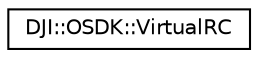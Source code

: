 digraph "Graphical Class Hierarchy"
{
 // INTERACTIVE_SVG=YES
 // LATEX_PDF_SIZE
  edge [fontname="Helvetica",fontsize="10",labelfontname="Helvetica",labelfontsize="10"];
  node [fontname="Helvetica",fontsize="10",shape=record];
  rankdir="LR";
  Node0 [label="DJI::OSDK::VirtualRC",height=0.2,width=0.4,color="black", fillcolor="white", style="filled",URL="$classDJI_1_1OSDK_1_1VirtualRC.html",tooltip="VirtualRC class has all the methods to mimic the RC functionality via OSDK."];
}
